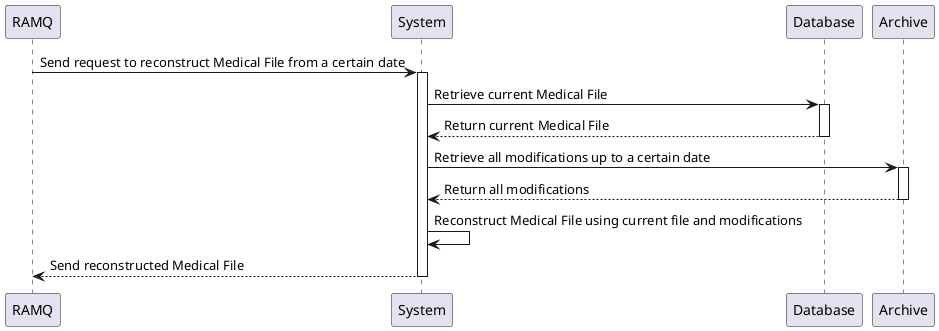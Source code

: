 @startuml reconstructMedicalFileFromDate

participant "RAMQ" as RAMQ
participant "System" as System
participant "Database" as Database
participant "Archive" as Archive

RAMQ -> System: Send request to reconstruct Medical File from a certain date
activate System
System -> Database: Retrieve current Medical File
activate Database
Database --> System: Return current Medical File
deactivate Database
System -> Archive: Retrieve all modifications up to a certain date
activate Archive
Archive --> System: Return all modifications
deactivate Archive
System -> System: Reconstruct Medical File using current file and modifications
System --> RAMQ: Send reconstructed Medical File

deactivate System

@enduml